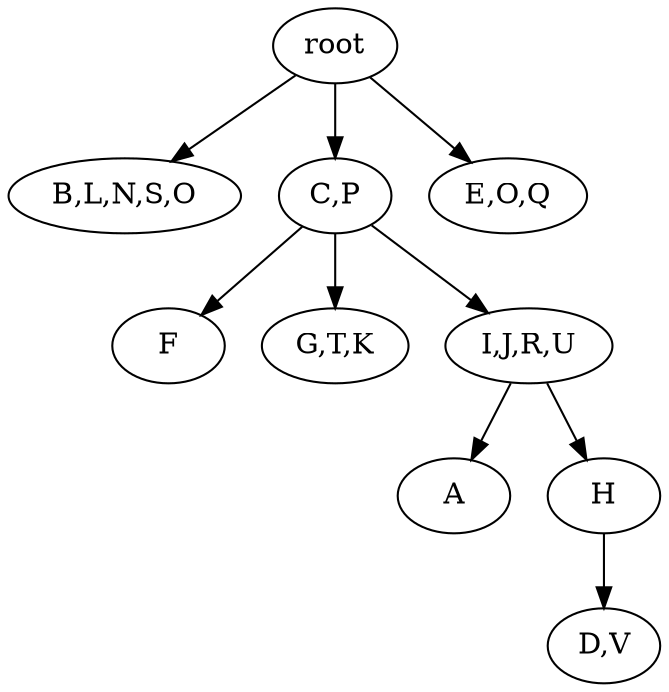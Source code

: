 strict digraph G {
	graph [name=G];
	0	 [label=root];
	3	 [label="B,L,N,S,O"];
	0 -> 3;
	1	 [label="C,P"];
	0 -> 1;
	2	 [label="E,O,Q"];
	0 -> 2;
	8	 [label=A];
	7	 [label=F];
	1 -> 7;
	6	 [label="G,T,K"];
	1 -> 6;
	5	 [label="I,J,R,U"];
	1 -> 5;
	4	 [label="D,V"];
	9	 [label=H];
	9 -> 4;
	5 -> 8;
	5 -> 9;
}
